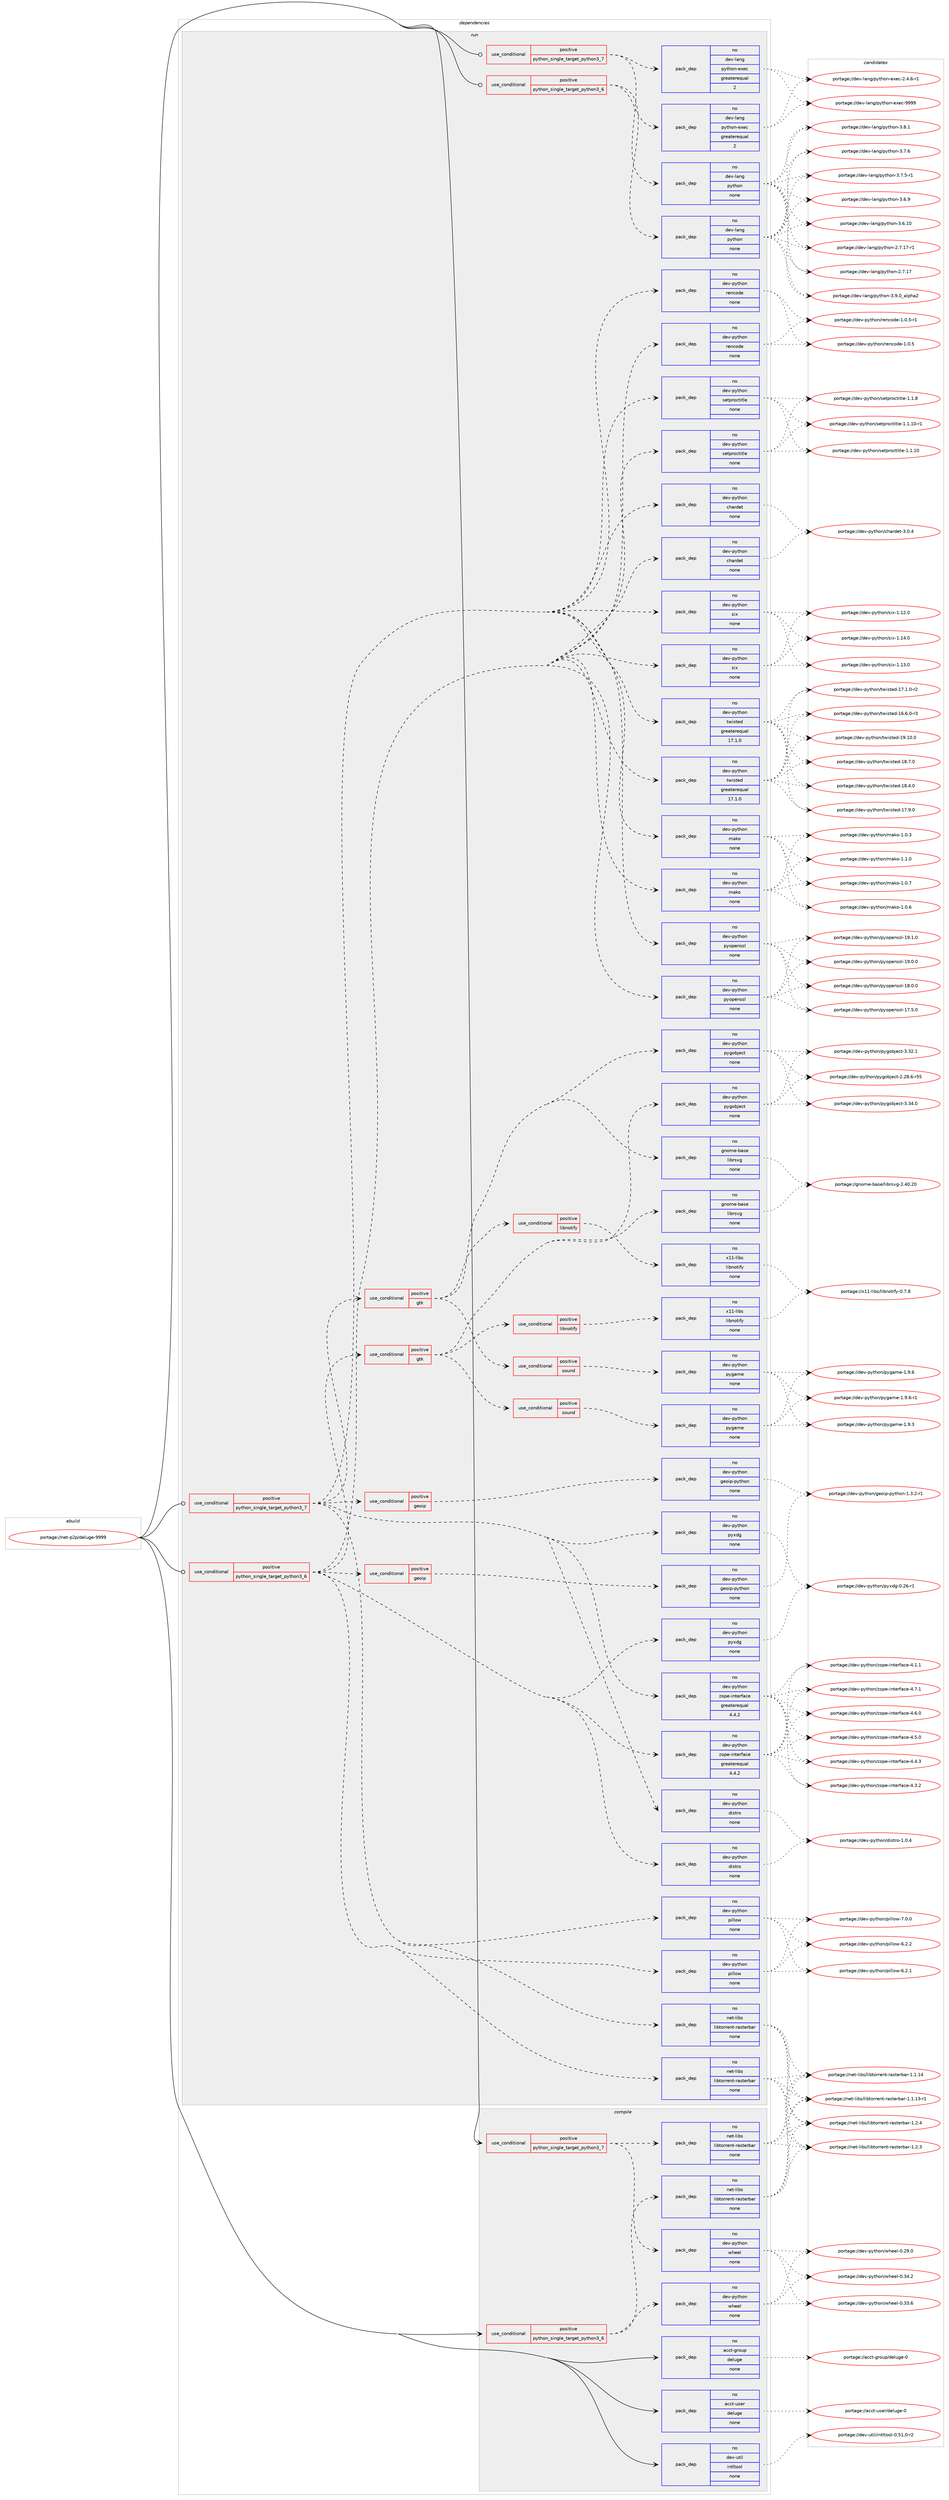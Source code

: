 digraph prolog {

# *************
# Graph options
# *************

newrank=true;
concentrate=true;
compound=true;
graph [rankdir=LR,fontname=Helvetica,fontsize=10,ranksep=1.5];#, ranksep=2.5, nodesep=0.2];
edge  [arrowhead=vee];
node  [fontname=Helvetica,fontsize=10];

# **********
# The ebuild
# **********

subgraph cluster_leftcol {
color=gray;
rank=same;
label=<<i>ebuild</i>>;
id [label="portage://net-p2p/deluge-9999", color=red, width=4, href="../net-p2p/deluge-9999.svg"];
}

# ****************
# The dependencies
# ****************

subgraph cluster_midcol {
color=gray;
label=<<i>dependencies</i>>;
subgraph cluster_compile {
fillcolor="#eeeeee";
style=filled;
label=<<i>compile</i>>;
subgraph cond23832 {
dependency116970 [label=<<TABLE BORDER="0" CELLBORDER="1" CELLSPACING="0" CELLPADDING="4"><TR><TD ROWSPAN="3" CELLPADDING="10">use_conditional</TD></TR><TR><TD>positive</TD></TR><TR><TD>python_single_target_python3_6</TD></TR></TABLE>>, shape=none, color=red];
subgraph pack91206 {
dependency116971 [label=<<TABLE BORDER="0" CELLBORDER="1" CELLSPACING="0" CELLPADDING="4" WIDTH="220"><TR><TD ROWSPAN="6" CELLPADDING="30">pack_dep</TD></TR><TR><TD WIDTH="110">no</TD></TR><TR><TD>net-libs</TD></TR><TR><TD>libtorrent-rasterbar</TD></TR><TR><TD>none</TD></TR><TR><TD></TD></TR></TABLE>>, shape=none, color=blue];
}
dependency116970:e -> dependency116971:w [weight=20,style="dashed",arrowhead="vee"];
subgraph pack91207 {
dependency116972 [label=<<TABLE BORDER="0" CELLBORDER="1" CELLSPACING="0" CELLPADDING="4" WIDTH="220"><TR><TD ROWSPAN="6" CELLPADDING="30">pack_dep</TD></TR><TR><TD WIDTH="110">no</TD></TR><TR><TD>dev-python</TD></TR><TR><TD>wheel</TD></TR><TR><TD>none</TD></TR><TR><TD></TD></TR></TABLE>>, shape=none, color=blue];
}
dependency116970:e -> dependency116972:w [weight=20,style="dashed",arrowhead="vee"];
}
id:e -> dependency116970:w [weight=20,style="solid",arrowhead="vee"];
subgraph cond23833 {
dependency116973 [label=<<TABLE BORDER="0" CELLBORDER="1" CELLSPACING="0" CELLPADDING="4"><TR><TD ROWSPAN="3" CELLPADDING="10">use_conditional</TD></TR><TR><TD>positive</TD></TR><TR><TD>python_single_target_python3_7</TD></TR></TABLE>>, shape=none, color=red];
subgraph pack91208 {
dependency116974 [label=<<TABLE BORDER="0" CELLBORDER="1" CELLSPACING="0" CELLPADDING="4" WIDTH="220"><TR><TD ROWSPAN="6" CELLPADDING="30">pack_dep</TD></TR><TR><TD WIDTH="110">no</TD></TR><TR><TD>net-libs</TD></TR><TR><TD>libtorrent-rasterbar</TD></TR><TR><TD>none</TD></TR><TR><TD></TD></TR></TABLE>>, shape=none, color=blue];
}
dependency116973:e -> dependency116974:w [weight=20,style="dashed",arrowhead="vee"];
subgraph pack91209 {
dependency116975 [label=<<TABLE BORDER="0" CELLBORDER="1" CELLSPACING="0" CELLPADDING="4" WIDTH="220"><TR><TD ROWSPAN="6" CELLPADDING="30">pack_dep</TD></TR><TR><TD WIDTH="110">no</TD></TR><TR><TD>dev-python</TD></TR><TR><TD>wheel</TD></TR><TR><TD>none</TD></TR><TR><TD></TD></TR></TABLE>>, shape=none, color=blue];
}
dependency116973:e -> dependency116975:w [weight=20,style="dashed",arrowhead="vee"];
}
id:e -> dependency116973:w [weight=20,style="solid",arrowhead="vee"];
subgraph pack91210 {
dependency116976 [label=<<TABLE BORDER="0" CELLBORDER="1" CELLSPACING="0" CELLPADDING="4" WIDTH="220"><TR><TD ROWSPAN="6" CELLPADDING="30">pack_dep</TD></TR><TR><TD WIDTH="110">no</TD></TR><TR><TD>acct-group</TD></TR><TR><TD>deluge</TD></TR><TR><TD>none</TD></TR><TR><TD></TD></TR></TABLE>>, shape=none, color=blue];
}
id:e -> dependency116976:w [weight=20,style="solid",arrowhead="vee"];
subgraph pack91211 {
dependency116977 [label=<<TABLE BORDER="0" CELLBORDER="1" CELLSPACING="0" CELLPADDING="4" WIDTH="220"><TR><TD ROWSPAN="6" CELLPADDING="30">pack_dep</TD></TR><TR><TD WIDTH="110">no</TD></TR><TR><TD>acct-user</TD></TR><TR><TD>deluge</TD></TR><TR><TD>none</TD></TR><TR><TD></TD></TR></TABLE>>, shape=none, color=blue];
}
id:e -> dependency116977:w [weight=20,style="solid",arrowhead="vee"];
subgraph pack91212 {
dependency116978 [label=<<TABLE BORDER="0" CELLBORDER="1" CELLSPACING="0" CELLPADDING="4" WIDTH="220"><TR><TD ROWSPAN="6" CELLPADDING="30">pack_dep</TD></TR><TR><TD WIDTH="110">no</TD></TR><TR><TD>dev-util</TD></TR><TR><TD>intltool</TD></TR><TR><TD>none</TD></TR><TR><TD></TD></TR></TABLE>>, shape=none, color=blue];
}
id:e -> dependency116978:w [weight=20,style="solid",arrowhead="vee"];
}
subgraph cluster_compileandrun {
fillcolor="#eeeeee";
style=filled;
label=<<i>compile and run</i>>;
}
subgraph cluster_run {
fillcolor="#eeeeee";
style=filled;
label=<<i>run</i>>;
subgraph cond23834 {
dependency116979 [label=<<TABLE BORDER="0" CELLBORDER="1" CELLSPACING="0" CELLPADDING="4"><TR><TD ROWSPAN="3" CELLPADDING="10">use_conditional</TD></TR><TR><TD>positive</TD></TR><TR><TD>python_single_target_python3_6</TD></TR></TABLE>>, shape=none, color=red];
subgraph pack91213 {
dependency116980 [label=<<TABLE BORDER="0" CELLBORDER="1" CELLSPACING="0" CELLPADDING="4" WIDTH="220"><TR><TD ROWSPAN="6" CELLPADDING="30">pack_dep</TD></TR><TR><TD WIDTH="110">no</TD></TR><TR><TD>dev-lang</TD></TR><TR><TD>python</TD></TR><TR><TD>none</TD></TR><TR><TD></TD></TR></TABLE>>, shape=none, color=blue];
}
dependency116979:e -> dependency116980:w [weight=20,style="dashed",arrowhead="vee"];
subgraph pack91214 {
dependency116981 [label=<<TABLE BORDER="0" CELLBORDER="1" CELLSPACING="0" CELLPADDING="4" WIDTH="220"><TR><TD ROWSPAN="6" CELLPADDING="30">pack_dep</TD></TR><TR><TD WIDTH="110">no</TD></TR><TR><TD>dev-lang</TD></TR><TR><TD>python-exec</TD></TR><TR><TD>greaterequal</TD></TR><TR><TD>2</TD></TR></TABLE>>, shape=none, color=blue];
}
dependency116979:e -> dependency116981:w [weight=20,style="dashed",arrowhead="vee"];
}
id:e -> dependency116979:w [weight=20,style="solid",arrowhead="odot"];
subgraph cond23835 {
dependency116982 [label=<<TABLE BORDER="0" CELLBORDER="1" CELLSPACING="0" CELLPADDING="4"><TR><TD ROWSPAN="3" CELLPADDING="10">use_conditional</TD></TR><TR><TD>positive</TD></TR><TR><TD>python_single_target_python3_6</TD></TR></TABLE>>, shape=none, color=red];
subgraph pack91215 {
dependency116983 [label=<<TABLE BORDER="0" CELLBORDER="1" CELLSPACING="0" CELLPADDING="4" WIDTH="220"><TR><TD ROWSPAN="6" CELLPADDING="30">pack_dep</TD></TR><TR><TD WIDTH="110">no</TD></TR><TR><TD>dev-python</TD></TR><TR><TD>chardet</TD></TR><TR><TD>none</TD></TR><TR><TD></TD></TR></TABLE>>, shape=none, color=blue];
}
dependency116982:e -> dependency116983:w [weight=20,style="dashed",arrowhead="vee"];
subgraph pack91216 {
dependency116984 [label=<<TABLE BORDER="0" CELLBORDER="1" CELLSPACING="0" CELLPADDING="4" WIDTH="220"><TR><TD ROWSPAN="6" CELLPADDING="30">pack_dep</TD></TR><TR><TD WIDTH="110">no</TD></TR><TR><TD>dev-python</TD></TR><TR><TD>distro</TD></TR><TR><TD>none</TD></TR><TR><TD></TD></TR></TABLE>>, shape=none, color=blue];
}
dependency116982:e -> dependency116984:w [weight=20,style="dashed",arrowhead="vee"];
subgraph pack91217 {
dependency116985 [label=<<TABLE BORDER="0" CELLBORDER="1" CELLSPACING="0" CELLPADDING="4" WIDTH="220"><TR><TD ROWSPAN="6" CELLPADDING="30">pack_dep</TD></TR><TR><TD WIDTH="110">no</TD></TR><TR><TD>dev-python</TD></TR><TR><TD>pillow</TD></TR><TR><TD>none</TD></TR><TR><TD></TD></TR></TABLE>>, shape=none, color=blue];
}
dependency116982:e -> dependency116985:w [weight=20,style="dashed",arrowhead="vee"];
subgraph pack91218 {
dependency116986 [label=<<TABLE BORDER="0" CELLBORDER="1" CELLSPACING="0" CELLPADDING="4" WIDTH="220"><TR><TD ROWSPAN="6" CELLPADDING="30">pack_dep</TD></TR><TR><TD WIDTH="110">no</TD></TR><TR><TD>dev-python</TD></TR><TR><TD>pyopenssl</TD></TR><TR><TD>none</TD></TR><TR><TD></TD></TR></TABLE>>, shape=none, color=blue];
}
dependency116982:e -> dependency116986:w [weight=20,style="dashed",arrowhead="vee"];
subgraph pack91219 {
dependency116987 [label=<<TABLE BORDER="0" CELLBORDER="1" CELLSPACING="0" CELLPADDING="4" WIDTH="220"><TR><TD ROWSPAN="6" CELLPADDING="30">pack_dep</TD></TR><TR><TD WIDTH="110">no</TD></TR><TR><TD>dev-python</TD></TR><TR><TD>pyxdg</TD></TR><TR><TD>none</TD></TR><TR><TD></TD></TR></TABLE>>, shape=none, color=blue];
}
dependency116982:e -> dependency116987:w [weight=20,style="dashed",arrowhead="vee"];
subgraph pack91220 {
dependency116988 [label=<<TABLE BORDER="0" CELLBORDER="1" CELLSPACING="0" CELLPADDING="4" WIDTH="220"><TR><TD ROWSPAN="6" CELLPADDING="30">pack_dep</TD></TR><TR><TD WIDTH="110">no</TD></TR><TR><TD>dev-python</TD></TR><TR><TD>rencode</TD></TR><TR><TD>none</TD></TR><TR><TD></TD></TR></TABLE>>, shape=none, color=blue];
}
dependency116982:e -> dependency116988:w [weight=20,style="dashed",arrowhead="vee"];
subgraph pack91221 {
dependency116989 [label=<<TABLE BORDER="0" CELLBORDER="1" CELLSPACING="0" CELLPADDING="4" WIDTH="220"><TR><TD ROWSPAN="6" CELLPADDING="30">pack_dep</TD></TR><TR><TD WIDTH="110">no</TD></TR><TR><TD>dev-python</TD></TR><TR><TD>setproctitle</TD></TR><TR><TD>none</TD></TR><TR><TD></TD></TR></TABLE>>, shape=none, color=blue];
}
dependency116982:e -> dependency116989:w [weight=20,style="dashed",arrowhead="vee"];
subgraph pack91222 {
dependency116990 [label=<<TABLE BORDER="0" CELLBORDER="1" CELLSPACING="0" CELLPADDING="4" WIDTH="220"><TR><TD ROWSPAN="6" CELLPADDING="30">pack_dep</TD></TR><TR><TD WIDTH="110">no</TD></TR><TR><TD>dev-python</TD></TR><TR><TD>six</TD></TR><TR><TD>none</TD></TR><TR><TD></TD></TR></TABLE>>, shape=none, color=blue];
}
dependency116982:e -> dependency116990:w [weight=20,style="dashed",arrowhead="vee"];
subgraph pack91223 {
dependency116991 [label=<<TABLE BORDER="0" CELLBORDER="1" CELLSPACING="0" CELLPADDING="4" WIDTH="220"><TR><TD ROWSPAN="6" CELLPADDING="30">pack_dep</TD></TR><TR><TD WIDTH="110">no</TD></TR><TR><TD>dev-python</TD></TR><TR><TD>twisted</TD></TR><TR><TD>greaterequal</TD></TR><TR><TD>17.1.0</TD></TR></TABLE>>, shape=none, color=blue];
}
dependency116982:e -> dependency116991:w [weight=20,style="dashed",arrowhead="vee"];
subgraph pack91224 {
dependency116992 [label=<<TABLE BORDER="0" CELLBORDER="1" CELLSPACING="0" CELLPADDING="4" WIDTH="220"><TR><TD ROWSPAN="6" CELLPADDING="30">pack_dep</TD></TR><TR><TD WIDTH="110">no</TD></TR><TR><TD>dev-python</TD></TR><TR><TD>zope-interface</TD></TR><TR><TD>greaterequal</TD></TR><TR><TD>4.4.2</TD></TR></TABLE>>, shape=none, color=blue];
}
dependency116982:e -> dependency116992:w [weight=20,style="dashed",arrowhead="vee"];
subgraph cond23836 {
dependency116993 [label=<<TABLE BORDER="0" CELLBORDER="1" CELLSPACING="0" CELLPADDING="4"><TR><TD ROWSPAN="3" CELLPADDING="10">use_conditional</TD></TR><TR><TD>positive</TD></TR><TR><TD>geoip</TD></TR></TABLE>>, shape=none, color=red];
subgraph pack91225 {
dependency116994 [label=<<TABLE BORDER="0" CELLBORDER="1" CELLSPACING="0" CELLPADDING="4" WIDTH="220"><TR><TD ROWSPAN="6" CELLPADDING="30">pack_dep</TD></TR><TR><TD WIDTH="110">no</TD></TR><TR><TD>dev-python</TD></TR><TR><TD>geoip-python</TD></TR><TR><TD>none</TD></TR><TR><TD></TD></TR></TABLE>>, shape=none, color=blue];
}
dependency116993:e -> dependency116994:w [weight=20,style="dashed",arrowhead="vee"];
}
dependency116982:e -> dependency116993:w [weight=20,style="dashed",arrowhead="vee"];
subgraph cond23837 {
dependency116995 [label=<<TABLE BORDER="0" CELLBORDER="1" CELLSPACING="0" CELLPADDING="4"><TR><TD ROWSPAN="3" CELLPADDING="10">use_conditional</TD></TR><TR><TD>positive</TD></TR><TR><TD>gtk</TD></TR></TABLE>>, shape=none, color=red];
subgraph cond23838 {
dependency116996 [label=<<TABLE BORDER="0" CELLBORDER="1" CELLSPACING="0" CELLPADDING="4"><TR><TD ROWSPAN="3" CELLPADDING="10">use_conditional</TD></TR><TR><TD>positive</TD></TR><TR><TD>sound</TD></TR></TABLE>>, shape=none, color=red];
subgraph pack91226 {
dependency116997 [label=<<TABLE BORDER="0" CELLBORDER="1" CELLSPACING="0" CELLPADDING="4" WIDTH="220"><TR><TD ROWSPAN="6" CELLPADDING="30">pack_dep</TD></TR><TR><TD WIDTH="110">no</TD></TR><TR><TD>dev-python</TD></TR><TR><TD>pygame</TD></TR><TR><TD>none</TD></TR><TR><TD></TD></TR></TABLE>>, shape=none, color=blue];
}
dependency116996:e -> dependency116997:w [weight=20,style="dashed",arrowhead="vee"];
}
dependency116995:e -> dependency116996:w [weight=20,style="dashed",arrowhead="vee"];
subgraph pack91227 {
dependency116998 [label=<<TABLE BORDER="0" CELLBORDER="1" CELLSPACING="0" CELLPADDING="4" WIDTH="220"><TR><TD ROWSPAN="6" CELLPADDING="30">pack_dep</TD></TR><TR><TD WIDTH="110">no</TD></TR><TR><TD>dev-python</TD></TR><TR><TD>pygobject</TD></TR><TR><TD>none</TD></TR><TR><TD></TD></TR></TABLE>>, shape=none, color=blue];
}
dependency116995:e -> dependency116998:w [weight=20,style="dashed",arrowhead="vee"];
subgraph pack91228 {
dependency116999 [label=<<TABLE BORDER="0" CELLBORDER="1" CELLSPACING="0" CELLPADDING="4" WIDTH="220"><TR><TD ROWSPAN="6" CELLPADDING="30">pack_dep</TD></TR><TR><TD WIDTH="110">no</TD></TR><TR><TD>gnome-base</TD></TR><TR><TD>librsvg</TD></TR><TR><TD>none</TD></TR><TR><TD></TD></TR></TABLE>>, shape=none, color=blue];
}
dependency116995:e -> dependency116999:w [weight=20,style="dashed",arrowhead="vee"];
subgraph cond23839 {
dependency117000 [label=<<TABLE BORDER="0" CELLBORDER="1" CELLSPACING="0" CELLPADDING="4"><TR><TD ROWSPAN="3" CELLPADDING="10">use_conditional</TD></TR><TR><TD>positive</TD></TR><TR><TD>libnotify</TD></TR></TABLE>>, shape=none, color=red];
subgraph pack91229 {
dependency117001 [label=<<TABLE BORDER="0" CELLBORDER="1" CELLSPACING="0" CELLPADDING="4" WIDTH="220"><TR><TD ROWSPAN="6" CELLPADDING="30">pack_dep</TD></TR><TR><TD WIDTH="110">no</TD></TR><TR><TD>x11-libs</TD></TR><TR><TD>libnotify</TD></TR><TR><TD>none</TD></TR><TR><TD></TD></TR></TABLE>>, shape=none, color=blue];
}
dependency117000:e -> dependency117001:w [weight=20,style="dashed",arrowhead="vee"];
}
dependency116995:e -> dependency117000:w [weight=20,style="dashed",arrowhead="vee"];
}
dependency116982:e -> dependency116995:w [weight=20,style="dashed",arrowhead="vee"];
subgraph pack91230 {
dependency117002 [label=<<TABLE BORDER="0" CELLBORDER="1" CELLSPACING="0" CELLPADDING="4" WIDTH="220"><TR><TD ROWSPAN="6" CELLPADDING="30">pack_dep</TD></TR><TR><TD WIDTH="110">no</TD></TR><TR><TD>net-libs</TD></TR><TR><TD>libtorrent-rasterbar</TD></TR><TR><TD>none</TD></TR><TR><TD></TD></TR></TABLE>>, shape=none, color=blue];
}
dependency116982:e -> dependency117002:w [weight=20,style="dashed",arrowhead="vee"];
subgraph pack91231 {
dependency117003 [label=<<TABLE BORDER="0" CELLBORDER="1" CELLSPACING="0" CELLPADDING="4" WIDTH="220"><TR><TD ROWSPAN="6" CELLPADDING="30">pack_dep</TD></TR><TR><TD WIDTH="110">no</TD></TR><TR><TD>dev-python</TD></TR><TR><TD>mako</TD></TR><TR><TD>none</TD></TR><TR><TD></TD></TR></TABLE>>, shape=none, color=blue];
}
dependency116982:e -> dependency117003:w [weight=20,style="dashed",arrowhead="vee"];
}
id:e -> dependency116982:w [weight=20,style="solid",arrowhead="odot"];
subgraph cond23840 {
dependency117004 [label=<<TABLE BORDER="0" CELLBORDER="1" CELLSPACING="0" CELLPADDING="4"><TR><TD ROWSPAN="3" CELLPADDING="10">use_conditional</TD></TR><TR><TD>positive</TD></TR><TR><TD>python_single_target_python3_7</TD></TR></TABLE>>, shape=none, color=red];
subgraph pack91232 {
dependency117005 [label=<<TABLE BORDER="0" CELLBORDER="1" CELLSPACING="0" CELLPADDING="4" WIDTH="220"><TR><TD ROWSPAN="6" CELLPADDING="30">pack_dep</TD></TR><TR><TD WIDTH="110">no</TD></TR><TR><TD>dev-lang</TD></TR><TR><TD>python</TD></TR><TR><TD>none</TD></TR><TR><TD></TD></TR></TABLE>>, shape=none, color=blue];
}
dependency117004:e -> dependency117005:w [weight=20,style="dashed",arrowhead="vee"];
subgraph pack91233 {
dependency117006 [label=<<TABLE BORDER="0" CELLBORDER="1" CELLSPACING="0" CELLPADDING="4" WIDTH="220"><TR><TD ROWSPAN="6" CELLPADDING="30">pack_dep</TD></TR><TR><TD WIDTH="110">no</TD></TR><TR><TD>dev-lang</TD></TR><TR><TD>python-exec</TD></TR><TR><TD>greaterequal</TD></TR><TR><TD>2</TD></TR></TABLE>>, shape=none, color=blue];
}
dependency117004:e -> dependency117006:w [weight=20,style="dashed",arrowhead="vee"];
}
id:e -> dependency117004:w [weight=20,style="solid",arrowhead="odot"];
subgraph cond23841 {
dependency117007 [label=<<TABLE BORDER="0" CELLBORDER="1" CELLSPACING="0" CELLPADDING="4"><TR><TD ROWSPAN="3" CELLPADDING="10">use_conditional</TD></TR><TR><TD>positive</TD></TR><TR><TD>python_single_target_python3_7</TD></TR></TABLE>>, shape=none, color=red];
subgraph pack91234 {
dependency117008 [label=<<TABLE BORDER="0" CELLBORDER="1" CELLSPACING="0" CELLPADDING="4" WIDTH="220"><TR><TD ROWSPAN="6" CELLPADDING="30">pack_dep</TD></TR><TR><TD WIDTH="110">no</TD></TR><TR><TD>dev-python</TD></TR><TR><TD>chardet</TD></TR><TR><TD>none</TD></TR><TR><TD></TD></TR></TABLE>>, shape=none, color=blue];
}
dependency117007:e -> dependency117008:w [weight=20,style="dashed",arrowhead="vee"];
subgraph pack91235 {
dependency117009 [label=<<TABLE BORDER="0" CELLBORDER="1" CELLSPACING="0" CELLPADDING="4" WIDTH="220"><TR><TD ROWSPAN="6" CELLPADDING="30">pack_dep</TD></TR><TR><TD WIDTH="110">no</TD></TR><TR><TD>dev-python</TD></TR><TR><TD>distro</TD></TR><TR><TD>none</TD></TR><TR><TD></TD></TR></TABLE>>, shape=none, color=blue];
}
dependency117007:e -> dependency117009:w [weight=20,style="dashed",arrowhead="vee"];
subgraph pack91236 {
dependency117010 [label=<<TABLE BORDER="0" CELLBORDER="1" CELLSPACING="0" CELLPADDING="4" WIDTH="220"><TR><TD ROWSPAN="6" CELLPADDING="30">pack_dep</TD></TR><TR><TD WIDTH="110">no</TD></TR><TR><TD>dev-python</TD></TR><TR><TD>pillow</TD></TR><TR><TD>none</TD></TR><TR><TD></TD></TR></TABLE>>, shape=none, color=blue];
}
dependency117007:e -> dependency117010:w [weight=20,style="dashed",arrowhead="vee"];
subgraph pack91237 {
dependency117011 [label=<<TABLE BORDER="0" CELLBORDER="1" CELLSPACING="0" CELLPADDING="4" WIDTH="220"><TR><TD ROWSPAN="6" CELLPADDING="30">pack_dep</TD></TR><TR><TD WIDTH="110">no</TD></TR><TR><TD>dev-python</TD></TR><TR><TD>pyopenssl</TD></TR><TR><TD>none</TD></TR><TR><TD></TD></TR></TABLE>>, shape=none, color=blue];
}
dependency117007:e -> dependency117011:w [weight=20,style="dashed",arrowhead="vee"];
subgraph pack91238 {
dependency117012 [label=<<TABLE BORDER="0" CELLBORDER="1" CELLSPACING="0" CELLPADDING="4" WIDTH="220"><TR><TD ROWSPAN="6" CELLPADDING="30">pack_dep</TD></TR><TR><TD WIDTH="110">no</TD></TR><TR><TD>dev-python</TD></TR><TR><TD>pyxdg</TD></TR><TR><TD>none</TD></TR><TR><TD></TD></TR></TABLE>>, shape=none, color=blue];
}
dependency117007:e -> dependency117012:w [weight=20,style="dashed",arrowhead="vee"];
subgraph pack91239 {
dependency117013 [label=<<TABLE BORDER="0" CELLBORDER="1" CELLSPACING="0" CELLPADDING="4" WIDTH="220"><TR><TD ROWSPAN="6" CELLPADDING="30">pack_dep</TD></TR><TR><TD WIDTH="110">no</TD></TR><TR><TD>dev-python</TD></TR><TR><TD>rencode</TD></TR><TR><TD>none</TD></TR><TR><TD></TD></TR></TABLE>>, shape=none, color=blue];
}
dependency117007:e -> dependency117013:w [weight=20,style="dashed",arrowhead="vee"];
subgraph pack91240 {
dependency117014 [label=<<TABLE BORDER="0" CELLBORDER="1" CELLSPACING="0" CELLPADDING="4" WIDTH="220"><TR><TD ROWSPAN="6" CELLPADDING="30">pack_dep</TD></TR><TR><TD WIDTH="110">no</TD></TR><TR><TD>dev-python</TD></TR><TR><TD>setproctitle</TD></TR><TR><TD>none</TD></TR><TR><TD></TD></TR></TABLE>>, shape=none, color=blue];
}
dependency117007:e -> dependency117014:w [weight=20,style="dashed",arrowhead="vee"];
subgraph pack91241 {
dependency117015 [label=<<TABLE BORDER="0" CELLBORDER="1" CELLSPACING="0" CELLPADDING="4" WIDTH="220"><TR><TD ROWSPAN="6" CELLPADDING="30">pack_dep</TD></TR><TR><TD WIDTH="110">no</TD></TR><TR><TD>dev-python</TD></TR><TR><TD>six</TD></TR><TR><TD>none</TD></TR><TR><TD></TD></TR></TABLE>>, shape=none, color=blue];
}
dependency117007:e -> dependency117015:w [weight=20,style="dashed",arrowhead="vee"];
subgraph pack91242 {
dependency117016 [label=<<TABLE BORDER="0" CELLBORDER="1" CELLSPACING="0" CELLPADDING="4" WIDTH="220"><TR><TD ROWSPAN="6" CELLPADDING="30">pack_dep</TD></TR><TR><TD WIDTH="110">no</TD></TR><TR><TD>dev-python</TD></TR><TR><TD>twisted</TD></TR><TR><TD>greaterequal</TD></TR><TR><TD>17.1.0</TD></TR></TABLE>>, shape=none, color=blue];
}
dependency117007:e -> dependency117016:w [weight=20,style="dashed",arrowhead="vee"];
subgraph pack91243 {
dependency117017 [label=<<TABLE BORDER="0" CELLBORDER="1" CELLSPACING="0" CELLPADDING="4" WIDTH="220"><TR><TD ROWSPAN="6" CELLPADDING="30">pack_dep</TD></TR><TR><TD WIDTH="110">no</TD></TR><TR><TD>dev-python</TD></TR><TR><TD>zope-interface</TD></TR><TR><TD>greaterequal</TD></TR><TR><TD>4.4.2</TD></TR></TABLE>>, shape=none, color=blue];
}
dependency117007:e -> dependency117017:w [weight=20,style="dashed",arrowhead="vee"];
subgraph cond23842 {
dependency117018 [label=<<TABLE BORDER="0" CELLBORDER="1" CELLSPACING="0" CELLPADDING="4"><TR><TD ROWSPAN="3" CELLPADDING="10">use_conditional</TD></TR><TR><TD>positive</TD></TR><TR><TD>geoip</TD></TR></TABLE>>, shape=none, color=red];
subgraph pack91244 {
dependency117019 [label=<<TABLE BORDER="0" CELLBORDER="1" CELLSPACING="0" CELLPADDING="4" WIDTH="220"><TR><TD ROWSPAN="6" CELLPADDING="30">pack_dep</TD></TR><TR><TD WIDTH="110">no</TD></TR><TR><TD>dev-python</TD></TR><TR><TD>geoip-python</TD></TR><TR><TD>none</TD></TR><TR><TD></TD></TR></TABLE>>, shape=none, color=blue];
}
dependency117018:e -> dependency117019:w [weight=20,style="dashed",arrowhead="vee"];
}
dependency117007:e -> dependency117018:w [weight=20,style="dashed",arrowhead="vee"];
subgraph cond23843 {
dependency117020 [label=<<TABLE BORDER="0" CELLBORDER="1" CELLSPACING="0" CELLPADDING="4"><TR><TD ROWSPAN="3" CELLPADDING="10">use_conditional</TD></TR><TR><TD>positive</TD></TR><TR><TD>gtk</TD></TR></TABLE>>, shape=none, color=red];
subgraph cond23844 {
dependency117021 [label=<<TABLE BORDER="0" CELLBORDER="1" CELLSPACING="0" CELLPADDING="4"><TR><TD ROWSPAN="3" CELLPADDING="10">use_conditional</TD></TR><TR><TD>positive</TD></TR><TR><TD>sound</TD></TR></TABLE>>, shape=none, color=red];
subgraph pack91245 {
dependency117022 [label=<<TABLE BORDER="0" CELLBORDER="1" CELLSPACING="0" CELLPADDING="4" WIDTH="220"><TR><TD ROWSPAN="6" CELLPADDING="30">pack_dep</TD></TR><TR><TD WIDTH="110">no</TD></TR><TR><TD>dev-python</TD></TR><TR><TD>pygame</TD></TR><TR><TD>none</TD></TR><TR><TD></TD></TR></TABLE>>, shape=none, color=blue];
}
dependency117021:e -> dependency117022:w [weight=20,style="dashed",arrowhead="vee"];
}
dependency117020:e -> dependency117021:w [weight=20,style="dashed",arrowhead="vee"];
subgraph pack91246 {
dependency117023 [label=<<TABLE BORDER="0" CELLBORDER="1" CELLSPACING="0" CELLPADDING="4" WIDTH="220"><TR><TD ROWSPAN="6" CELLPADDING="30">pack_dep</TD></TR><TR><TD WIDTH="110">no</TD></TR><TR><TD>dev-python</TD></TR><TR><TD>pygobject</TD></TR><TR><TD>none</TD></TR><TR><TD></TD></TR></TABLE>>, shape=none, color=blue];
}
dependency117020:e -> dependency117023:w [weight=20,style="dashed",arrowhead="vee"];
subgraph pack91247 {
dependency117024 [label=<<TABLE BORDER="0" CELLBORDER="1" CELLSPACING="0" CELLPADDING="4" WIDTH="220"><TR><TD ROWSPAN="6" CELLPADDING="30">pack_dep</TD></TR><TR><TD WIDTH="110">no</TD></TR><TR><TD>gnome-base</TD></TR><TR><TD>librsvg</TD></TR><TR><TD>none</TD></TR><TR><TD></TD></TR></TABLE>>, shape=none, color=blue];
}
dependency117020:e -> dependency117024:w [weight=20,style="dashed",arrowhead="vee"];
subgraph cond23845 {
dependency117025 [label=<<TABLE BORDER="0" CELLBORDER="1" CELLSPACING="0" CELLPADDING="4"><TR><TD ROWSPAN="3" CELLPADDING="10">use_conditional</TD></TR><TR><TD>positive</TD></TR><TR><TD>libnotify</TD></TR></TABLE>>, shape=none, color=red];
subgraph pack91248 {
dependency117026 [label=<<TABLE BORDER="0" CELLBORDER="1" CELLSPACING="0" CELLPADDING="4" WIDTH="220"><TR><TD ROWSPAN="6" CELLPADDING="30">pack_dep</TD></TR><TR><TD WIDTH="110">no</TD></TR><TR><TD>x11-libs</TD></TR><TR><TD>libnotify</TD></TR><TR><TD>none</TD></TR><TR><TD></TD></TR></TABLE>>, shape=none, color=blue];
}
dependency117025:e -> dependency117026:w [weight=20,style="dashed",arrowhead="vee"];
}
dependency117020:e -> dependency117025:w [weight=20,style="dashed",arrowhead="vee"];
}
dependency117007:e -> dependency117020:w [weight=20,style="dashed",arrowhead="vee"];
subgraph pack91249 {
dependency117027 [label=<<TABLE BORDER="0" CELLBORDER="1" CELLSPACING="0" CELLPADDING="4" WIDTH="220"><TR><TD ROWSPAN="6" CELLPADDING="30">pack_dep</TD></TR><TR><TD WIDTH="110">no</TD></TR><TR><TD>net-libs</TD></TR><TR><TD>libtorrent-rasterbar</TD></TR><TR><TD>none</TD></TR><TR><TD></TD></TR></TABLE>>, shape=none, color=blue];
}
dependency117007:e -> dependency117027:w [weight=20,style="dashed",arrowhead="vee"];
subgraph pack91250 {
dependency117028 [label=<<TABLE BORDER="0" CELLBORDER="1" CELLSPACING="0" CELLPADDING="4" WIDTH="220"><TR><TD ROWSPAN="6" CELLPADDING="30">pack_dep</TD></TR><TR><TD WIDTH="110">no</TD></TR><TR><TD>dev-python</TD></TR><TR><TD>mako</TD></TR><TR><TD>none</TD></TR><TR><TD></TD></TR></TABLE>>, shape=none, color=blue];
}
dependency117007:e -> dependency117028:w [weight=20,style="dashed",arrowhead="vee"];
}
id:e -> dependency117007:w [weight=20,style="solid",arrowhead="odot"];
}
}

# **************
# The candidates
# **************

subgraph cluster_choices {
rank=same;
color=gray;
label=<<i>candidates</i>>;

subgraph choice91206 {
color=black;
nodesep=1;
choice1101011164510810598115471081059811611111411410111011645114971151161011149897114454946504652 [label="portage://net-libs/libtorrent-rasterbar-1.2.4", color=red, width=4,href="../net-libs/libtorrent-rasterbar-1.2.4.svg"];
choice1101011164510810598115471081059811611111411410111011645114971151161011149897114454946504651 [label="portage://net-libs/libtorrent-rasterbar-1.2.3", color=red, width=4,href="../net-libs/libtorrent-rasterbar-1.2.3.svg"];
choice110101116451081059811547108105981161111141141011101164511497115116101114989711445494649464952 [label="portage://net-libs/libtorrent-rasterbar-1.1.14", color=red, width=4,href="../net-libs/libtorrent-rasterbar-1.1.14.svg"];
choice1101011164510810598115471081059811611111411410111011645114971151161011149897114454946494649514511449 [label="portage://net-libs/libtorrent-rasterbar-1.1.13-r1", color=red, width=4,href="../net-libs/libtorrent-rasterbar-1.1.13-r1.svg"];
dependency116971:e -> choice1101011164510810598115471081059811611111411410111011645114971151161011149897114454946504652:w [style=dotted,weight="100"];
dependency116971:e -> choice1101011164510810598115471081059811611111411410111011645114971151161011149897114454946504651:w [style=dotted,weight="100"];
dependency116971:e -> choice110101116451081059811547108105981161111141141011101164511497115116101114989711445494649464952:w [style=dotted,weight="100"];
dependency116971:e -> choice1101011164510810598115471081059811611111411410111011645114971151161011149897114454946494649514511449:w [style=dotted,weight="100"];
}
subgraph choice91207 {
color=black;
nodesep=1;
choice100101118451121211161041111104711910410110110845484651524650 [label="portage://dev-python/wheel-0.34.2", color=red, width=4,href="../dev-python/wheel-0.34.2.svg"];
choice100101118451121211161041111104711910410110110845484651514654 [label="portage://dev-python/wheel-0.33.6", color=red, width=4,href="../dev-python/wheel-0.33.6.svg"];
choice100101118451121211161041111104711910410110110845484650574648 [label="portage://dev-python/wheel-0.29.0", color=red, width=4,href="../dev-python/wheel-0.29.0.svg"];
dependency116972:e -> choice100101118451121211161041111104711910410110110845484651524650:w [style=dotted,weight="100"];
dependency116972:e -> choice100101118451121211161041111104711910410110110845484651514654:w [style=dotted,weight="100"];
dependency116972:e -> choice100101118451121211161041111104711910410110110845484650574648:w [style=dotted,weight="100"];
}
subgraph choice91208 {
color=black;
nodesep=1;
choice1101011164510810598115471081059811611111411410111011645114971151161011149897114454946504652 [label="portage://net-libs/libtorrent-rasterbar-1.2.4", color=red, width=4,href="../net-libs/libtorrent-rasterbar-1.2.4.svg"];
choice1101011164510810598115471081059811611111411410111011645114971151161011149897114454946504651 [label="portage://net-libs/libtorrent-rasterbar-1.2.3", color=red, width=4,href="../net-libs/libtorrent-rasterbar-1.2.3.svg"];
choice110101116451081059811547108105981161111141141011101164511497115116101114989711445494649464952 [label="portage://net-libs/libtorrent-rasterbar-1.1.14", color=red, width=4,href="../net-libs/libtorrent-rasterbar-1.1.14.svg"];
choice1101011164510810598115471081059811611111411410111011645114971151161011149897114454946494649514511449 [label="portage://net-libs/libtorrent-rasterbar-1.1.13-r1", color=red, width=4,href="../net-libs/libtorrent-rasterbar-1.1.13-r1.svg"];
dependency116974:e -> choice1101011164510810598115471081059811611111411410111011645114971151161011149897114454946504652:w [style=dotted,weight="100"];
dependency116974:e -> choice1101011164510810598115471081059811611111411410111011645114971151161011149897114454946504651:w [style=dotted,weight="100"];
dependency116974:e -> choice110101116451081059811547108105981161111141141011101164511497115116101114989711445494649464952:w [style=dotted,weight="100"];
dependency116974:e -> choice1101011164510810598115471081059811611111411410111011645114971151161011149897114454946494649514511449:w [style=dotted,weight="100"];
}
subgraph choice91209 {
color=black;
nodesep=1;
choice100101118451121211161041111104711910410110110845484651524650 [label="portage://dev-python/wheel-0.34.2", color=red, width=4,href="../dev-python/wheel-0.34.2.svg"];
choice100101118451121211161041111104711910410110110845484651514654 [label="portage://dev-python/wheel-0.33.6", color=red, width=4,href="../dev-python/wheel-0.33.6.svg"];
choice100101118451121211161041111104711910410110110845484650574648 [label="portage://dev-python/wheel-0.29.0", color=red, width=4,href="../dev-python/wheel-0.29.0.svg"];
dependency116975:e -> choice100101118451121211161041111104711910410110110845484651524650:w [style=dotted,weight="100"];
dependency116975:e -> choice100101118451121211161041111104711910410110110845484651514654:w [style=dotted,weight="100"];
dependency116975:e -> choice100101118451121211161041111104711910410110110845484650574648:w [style=dotted,weight="100"];
}
subgraph choice91210 {
color=black;
nodesep=1;
choice97999911645103114111117112471001011081171031014548 [label="portage://acct-group/deluge-0", color=red, width=4,href="../acct-group/deluge-0.svg"];
dependency116976:e -> choice97999911645103114111117112471001011081171031014548:w [style=dotted,weight="100"];
}
subgraph choice91211 {
color=black;
nodesep=1;
choice97999911645117115101114471001011081171031014548 [label="portage://acct-user/deluge-0", color=red, width=4,href="../acct-user/deluge-0.svg"];
dependency116977:e -> choice97999911645117115101114471001011081171031014548:w [style=dotted,weight="100"];
}
subgraph choice91212 {
color=black;
nodesep=1;
choice1001011184511711610510847105110116108116111111108454846534946484511450 [label="portage://dev-util/intltool-0.51.0-r2", color=red, width=4,href="../dev-util/intltool-0.51.0-r2.svg"];
dependency116978:e -> choice1001011184511711610510847105110116108116111111108454846534946484511450:w [style=dotted,weight="100"];
}
subgraph choice91213 {
color=black;
nodesep=1;
choice10010111845108971101034711212111610411111045514657464895971081121049750 [label="portage://dev-lang/python-3.9.0_alpha2", color=red, width=4,href="../dev-lang/python-3.9.0_alpha2.svg"];
choice100101118451089711010347112121116104111110455146564649 [label="portage://dev-lang/python-3.8.1", color=red, width=4,href="../dev-lang/python-3.8.1.svg"];
choice100101118451089711010347112121116104111110455146554654 [label="portage://dev-lang/python-3.7.6", color=red, width=4,href="../dev-lang/python-3.7.6.svg"];
choice1001011184510897110103471121211161041111104551465546534511449 [label="portage://dev-lang/python-3.7.5-r1", color=red, width=4,href="../dev-lang/python-3.7.5-r1.svg"];
choice100101118451089711010347112121116104111110455146544657 [label="portage://dev-lang/python-3.6.9", color=red, width=4,href="../dev-lang/python-3.6.9.svg"];
choice10010111845108971101034711212111610411111045514654464948 [label="portage://dev-lang/python-3.6.10", color=red, width=4,href="../dev-lang/python-3.6.10.svg"];
choice100101118451089711010347112121116104111110455046554649554511449 [label="portage://dev-lang/python-2.7.17-r1", color=red, width=4,href="../dev-lang/python-2.7.17-r1.svg"];
choice10010111845108971101034711212111610411111045504655464955 [label="portage://dev-lang/python-2.7.17", color=red, width=4,href="../dev-lang/python-2.7.17.svg"];
dependency116980:e -> choice10010111845108971101034711212111610411111045514657464895971081121049750:w [style=dotted,weight="100"];
dependency116980:e -> choice100101118451089711010347112121116104111110455146564649:w [style=dotted,weight="100"];
dependency116980:e -> choice100101118451089711010347112121116104111110455146554654:w [style=dotted,weight="100"];
dependency116980:e -> choice1001011184510897110103471121211161041111104551465546534511449:w [style=dotted,weight="100"];
dependency116980:e -> choice100101118451089711010347112121116104111110455146544657:w [style=dotted,weight="100"];
dependency116980:e -> choice10010111845108971101034711212111610411111045514654464948:w [style=dotted,weight="100"];
dependency116980:e -> choice100101118451089711010347112121116104111110455046554649554511449:w [style=dotted,weight="100"];
dependency116980:e -> choice10010111845108971101034711212111610411111045504655464955:w [style=dotted,weight="100"];
}
subgraph choice91214 {
color=black;
nodesep=1;
choice10010111845108971101034711212111610411111045101120101994557575757 [label="portage://dev-lang/python-exec-9999", color=red, width=4,href="../dev-lang/python-exec-9999.svg"];
choice10010111845108971101034711212111610411111045101120101994550465246544511449 [label="portage://dev-lang/python-exec-2.4.6-r1", color=red, width=4,href="../dev-lang/python-exec-2.4.6-r1.svg"];
dependency116981:e -> choice10010111845108971101034711212111610411111045101120101994557575757:w [style=dotted,weight="100"];
dependency116981:e -> choice10010111845108971101034711212111610411111045101120101994550465246544511449:w [style=dotted,weight="100"];
}
subgraph choice91215 {
color=black;
nodesep=1;
choice10010111845112121116104111110479910497114100101116455146484652 [label="portage://dev-python/chardet-3.0.4", color=red, width=4,href="../dev-python/chardet-3.0.4.svg"];
dependency116983:e -> choice10010111845112121116104111110479910497114100101116455146484652:w [style=dotted,weight="100"];
}
subgraph choice91216 {
color=black;
nodesep=1;
choice1001011184511212111610411111047100105115116114111454946484652 [label="portage://dev-python/distro-1.0.4", color=red, width=4,href="../dev-python/distro-1.0.4.svg"];
dependency116984:e -> choice1001011184511212111610411111047100105115116114111454946484652:w [style=dotted,weight="100"];
}
subgraph choice91217 {
color=black;
nodesep=1;
choice1001011184511212111610411111047112105108108111119455546484648 [label="portage://dev-python/pillow-7.0.0", color=red, width=4,href="../dev-python/pillow-7.0.0.svg"];
choice1001011184511212111610411111047112105108108111119455446504650 [label="portage://dev-python/pillow-6.2.2", color=red, width=4,href="../dev-python/pillow-6.2.2.svg"];
choice1001011184511212111610411111047112105108108111119455446504649 [label="portage://dev-python/pillow-6.2.1", color=red, width=4,href="../dev-python/pillow-6.2.1.svg"];
dependency116985:e -> choice1001011184511212111610411111047112105108108111119455546484648:w [style=dotted,weight="100"];
dependency116985:e -> choice1001011184511212111610411111047112105108108111119455446504650:w [style=dotted,weight="100"];
dependency116985:e -> choice1001011184511212111610411111047112105108108111119455446504649:w [style=dotted,weight="100"];
}
subgraph choice91218 {
color=black;
nodesep=1;
choice100101118451121211161041111104711212111111210111011511510845495746494648 [label="portage://dev-python/pyopenssl-19.1.0", color=red, width=4,href="../dev-python/pyopenssl-19.1.0.svg"];
choice100101118451121211161041111104711212111111210111011511510845495746484648 [label="portage://dev-python/pyopenssl-19.0.0", color=red, width=4,href="../dev-python/pyopenssl-19.0.0.svg"];
choice100101118451121211161041111104711212111111210111011511510845495646484648 [label="portage://dev-python/pyopenssl-18.0.0", color=red, width=4,href="../dev-python/pyopenssl-18.0.0.svg"];
choice100101118451121211161041111104711212111111210111011511510845495546534648 [label="portage://dev-python/pyopenssl-17.5.0", color=red, width=4,href="../dev-python/pyopenssl-17.5.0.svg"];
dependency116986:e -> choice100101118451121211161041111104711212111111210111011511510845495746494648:w [style=dotted,weight="100"];
dependency116986:e -> choice100101118451121211161041111104711212111111210111011511510845495746484648:w [style=dotted,weight="100"];
dependency116986:e -> choice100101118451121211161041111104711212111111210111011511510845495646484648:w [style=dotted,weight="100"];
dependency116986:e -> choice100101118451121211161041111104711212111111210111011511510845495546534648:w [style=dotted,weight="100"];
}
subgraph choice91219 {
color=black;
nodesep=1;
choice100101118451121211161041111104711212112010010345484650544511449 [label="portage://dev-python/pyxdg-0.26-r1", color=red, width=4,href="../dev-python/pyxdg-0.26-r1.svg"];
dependency116987:e -> choice100101118451121211161041111104711212112010010345484650544511449:w [style=dotted,weight="100"];
}
subgraph choice91220 {
color=black;
nodesep=1;
choice1001011184511212111610411111047114101110991111001014549464846534511449 [label="portage://dev-python/rencode-1.0.5-r1", color=red, width=4,href="../dev-python/rencode-1.0.5-r1.svg"];
choice100101118451121211161041111104711410111099111100101454946484653 [label="portage://dev-python/rencode-1.0.5", color=red, width=4,href="../dev-python/rencode-1.0.5.svg"];
dependency116988:e -> choice1001011184511212111610411111047114101110991111001014549464846534511449:w [style=dotted,weight="100"];
dependency116988:e -> choice100101118451121211161041111104711410111099111100101454946484653:w [style=dotted,weight="100"];
}
subgraph choice91221 {
color=black;
nodesep=1;
choice100101118451121211161041111104711510111611211411199116105116108101454946494656 [label="portage://dev-python/setproctitle-1.1.8", color=red, width=4,href="../dev-python/setproctitle-1.1.8.svg"];
choice100101118451121211161041111104711510111611211411199116105116108101454946494649484511449 [label="portage://dev-python/setproctitle-1.1.10-r1", color=red, width=4,href="../dev-python/setproctitle-1.1.10-r1.svg"];
choice10010111845112121116104111110471151011161121141119911610511610810145494649464948 [label="portage://dev-python/setproctitle-1.1.10", color=red, width=4,href="../dev-python/setproctitle-1.1.10.svg"];
dependency116989:e -> choice100101118451121211161041111104711510111611211411199116105116108101454946494656:w [style=dotted,weight="100"];
dependency116989:e -> choice100101118451121211161041111104711510111611211411199116105116108101454946494649484511449:w [style=dotted,weight="100"];
dependency116989:e -> choice10010111845112121116104111110471151011161121141119911610511610810145494649464948:w [style=dotted,weight="100"];
}
subgraph choice91222 {
color=black;
nodesep=1;
choice100101118451121211161041111104711510512045494649524648 [label="portage://dev-python/six-1.14.0", color=red, width=4,href="../dev-python/six-1.14.0.svg"];
choice100101118451121211161041111104711510512045494649514648 [label="portage://dev-python/six-1.13.0", color=red, width=4,href="../dev-python/six-1.13.0.svg"];
choice100101118451121211161041111104711510512045494649504648 [label="portage://dev-python/six-1.12.0", color=red, width=4,href="../dev-python/six-1.12.0.svg"];
dependency116990:e -> choice100101118451121211161041111104711510512045494649524648:w [style=dotted,weight="100"];
dependency116990:e -> choice100101118451121211161041111104711510512045494649514648:w [style=dotted,weight="100"];
dependency116990:e -> choice100101118451121211161041111104711510512045494649504648:w [style=dotted,weight="100"];
}
subgraph choice91223 {
color=black;
nodesep=1;
choice10010111845112121116104111110471161191051151161011004549574649484648 [label="portage://dev-python/twisted-19.10.0", color=red, width=4,href="../dev-python/twisted-19.10.0.svg"];
choice100101118451121211161041111104711611910511511610110045495646554648 [label="portage://dev-python/twisted-18.7.0", color=red, width=4,href="../dev-python/twisted-18.7.0.svg"];
choice100101118451121211161041111104711611910511511610110045495646524648 [label="portage://dev-python/twisted-18.4.0", color=red, width=4,href="../dev-python/twisted-18.4.0.svg"];
choice100101118451121211161041111104711611910511511610110045495546574648 [label="portage://dev-python/twisted-17.9.0", color=red, width=4,href="../dev-python/twisted-17.9.0.svg"];
choice1001011184511212111610411111047116119105115116101100454955464946484511450 [label="portage://dev-python/twisted-17.1.0-r2", color=red, width=4,href="../dev-python/twisted-17.1.0-r2.svg"];
choice1001011184511212111610411111047116119105115116101100454954465446484511451 [label="portage://dev-python/twisted-16.6.0-r3", color=red, width=4,href="../dev-python/twisted-16.6.0-r3.svg"];
dependency116991:e -> choice10010111845112121116104111110471161191051151161011004549574649484648:w [style=dotted,weight="100"];
dependency116991:e -> choice100101118451121211161041111104711611910511511610110045495646554648:w [style=dotted,weight="100"];
dependency116991:e -> choice100101118451121211161041111104711611910511511610110045495646524648:w [style=dotted,weight="100"];
dependency116991:e -> choice100101118451121211161041111104711611910511511610110045495546574648:w [style=dotted,weight="100"];
dependency116991:e -> choice1001011184511212111610411111047116119105115116101100454955464946484511450:w [style=dotted,weight="100"];
dependency116991:e -> choice1001011184511212111610411111047116119105115116101100454954465446484511451:w [style=dotted,weight="100"];
}
subgraph choice91224 {
color=black;
nodesep=1;
choice1001011184511212111610411111047122111112101451051101161011141029799101455246554649 [label="portage://dev-python/zope-interface-4.7.1", color=red, width=4,href="../dev-python/zope-interface-4.7.1.svg"];
choice1001011184511212111610411111047122111112101451051101161011141029799101455246544648 [label="portage://dev-python/zope-interface-4.6.0", color=red, width=4,href="../dev-python/zope-interface-4.6.0.svg"];
choice1001011184511212111610411111047122111112101451051101161011141029799101455246534648 [label="portage://dev-python/zope-interface-4.5.0", color=red, width=4,href="../dev-python/zope-interface-4.5.0.svg"];
choice1001011184511212111610411111047122111112101451051101161011141029799101455246524651 [label="portage://dev-python/zope-interface-4.4.3", color=red, width=4,href="../dev-python/zope-interface-4.4.3.svg"];
choice1001011184511212111610411111047122111112101451051101161011141029799101455246514650 [label="portage://dev-python/zope-interface-4.3.2", color=red, width=4,href="../dev-python/zope-interface-4.3.2.svg"];
choice1001011184511212111610411111047122111112101451051101161011141029799101455246494649 [label="portage://dev-python/zope-interface-4.1.1", color=red, width=4,href="../dev-python/zope-interface-4.1.1.svg"];
dependency116992:e -> choice1001011184511212111610411111047122111112101451051101161011141029799101455246554649:w [style=dotted,weight="100"];
dependency116992:e -> choice1001011184511212111610411111047122111112101451051101161011141029799101455246544648:w [style=dotted,weight="100"];
dependency116992:e -> choice1001011184511212111610411111047122111112101451051101161011141029799101455246534648:w [style=dotted,weight="100"];
dependency116992:e -> choice1001011184511212111610411111047122111112101451051101161011141029799101455246524651:w [style=dotted,weight="100"];
dependency116992:e -> choice1001011184511212111610411111047122111112101451051101161011141029799101455246514650:w [style=dotted,weight="100"];
dependency116992:e -> choice1001011184511212111610411111047122111112101451051101161011141029799101455246494649:w [style=dotted,weight="100"];
}
subgraph choice91225 {
color=black;
nodesep=1;
choice1001011184511212111610411111047103101111105112451121211161041111104549465146504511449 [label="portage://dev-python/geoip-python-1.3.2-r1", color=red, width=4,href="../dev-python/geoip-python-1.3.2-r1.svg"];
dependency116994:e -> choice1001011184511212111610411111047103101111105112451121211161041111104549465146504511449:w [style=dotted,weight="100"];
}
subgraph choice91226 {
color=black;
nodesep=1;
choice1001011184511212111610411111047112121103971091014549465746544511449 [label="portage://dev-python/pygame-1.9.6-r1", color=red, width=4,href="../dev-python/pygame-1.9.6-r1.svg"];
choice100101118451121211161041111104711212110397109101454946574654 [label="portage://dev-python/pygame-1.9.6", color=red, width=4,href="../dev-python/pygame-1.9.6.svg"];
choice100101118451121211161041111104711212110397109101454946574651 [label="portage://dev-python/pygame-1.9.3", color=red, width=4,href="../dev-python/pygame-1.9.3.svg"];
dependency116997:e -> choice1001011184511212111610411111047112121103971091014549465746544511449:w [style=dotted,weight="100"];
dependency116997:e -> choice100101118451121211161041111104711212110397109101454946574654:w [style=dotted,weight="100"];
dependency116997:e -> choice100101118451121211161041111104711212110397109101454946574651:w [style=dotted,weight="100"];
}
subgraph choice91227 {
color=black;
nodesep=1;
choice1001011184511212111610411111047112121103111981061019911645514651524648 [label="portage://dev-python/pygobject-3.34.0", color=red, width=4,href="../dev-python/pygobject-3.34.0.svg"];
choice1001011184511212111610411111047112121103111981061019911645514651504649 [label="portage://dev-python/pygobject-3.32.1", color=red, width=4,href="../dev-python/pygobject-3.32.1.svg"];
choice1001011184511212111610411111047112121103111981061019911645504650564654451145353 [label="portage://dev-python/pygobject-2.28.6-r55", color=red, width=4,href="../dev-python/pygobject-2.28.6-r55.svg"];
dependency116998:e -> choice1001011184511212111610411111047112121103111981061019911645514651524648:w [style=dotted,weight="100"];
dependency116998:e -> choice1001011184511212111610411111047112121103111981061019911645514651504649:w [style=dotted,weight="100"];
dependency116998:e -> choice1001011184511212111610411111047112121103111981061019911645504650564654451145353:w [style=dotted,weight="100"];
}
subgraph choice91228 {
color=black;
nodesep=1;
choice10311011110910145989711510147108105981141151181034550465248465048 [label="portage://gnome-base/librsvg-2.40.20", color=red, width=4,href="../gnome-base/librsvg-2.40.20.svg"];
dependency116999:e -> choice10311011110910145989711510147108105981141151181034550465248465048:w [style=dotted,weight="100"];
}
subgraph choice91229 {
color=black;
nodesep=1;
choice120494945108105981154710810598110111116105102121454846554656 [label="portage://x11-libs/libnotify-0.7.8", color=red, width=4,href="../x11-libs/libnotify-0.7.8.svg"];
dependency117001:e -> choice120494945108105981154710810598110111116105102121454846554656:w [style=dotted,weight="100"];
}
subgraph choice91230 {
color=black;
nodesep=1;
choice1101011164510810598115471081059811611111411410111011645114971151161011149897114454946504652 [label="portage://net-libs/libtorrent-rasterbar-1.2.4", color=red, width=4,href="../net-libs/libtorrent-rasterbar-1.2.4.svg"];
choice1101011164510810598115471081059811611111411410111011645114971151161011149897114454946504651 [label="portage://net-libs/libtorrent-rasterbar-1.2.3", color=red, width=4,href="../net-libs/libtorrent-rasterbar-1.2.3.svg"];
choice110101116451081059811547108105981161111141141011101164511497115116101114989711445494649464952 [label="portage://net-libs/libtorrent-rasterbar-1.1.14", color=red, width=4,href="../net-libs/libtorrent-rasterbar-1.1.14.svg"];
choice1101011164510810598115471081059811611111411410111011645114971151161011149897114454946494649514511449 [label="portage://net-libs/libtorrent-rasterbar-1.1.13-r1", color=red, width=4,href="../net-libs/libtorrent-rasterbar-1.1.13-r1.svg"];
dependency117002:e -> choice1101011164510810598115471081059811611111411410111011645114971151161011149897114454946504652:w [style=dotted,weight="100"];
dependency117002:e -> choice1101011164510810598115471081059811611111411410111011645114971151161011149897114454946504651:w [style=dotted,weight="100"];
dependency117002:e -> choice110101116451081059811547108105981161111141141011101164511497115116101114989711445494649464952:w [style=dotted,weight="100"];
dependency117002:e -> choice1101011164510810598115471081059811611111411410111011645114971151161011149897114454946494649514511449:w [style=dotted,weight="100"];
}
subgraph choice91231 {
color=black;
nodesep=1;
choice100101118451121211161041111104710997107111454946494648 [label="portage://dev-python/mako-1.1.0", color=red, width=4,href="../dev-python/mako-1.1.0.svg"];
choice100101118451121211161041111104710997107111454946484655 [label="portage://dev-python/mako-1.0.7", color=red, width=4,href="../dev-python/mako-1.0.7.svg"];
choice100101118451121211161041111104710997107111454946484654 [label="portage://dev-python/mako-1.0.6", color=red, width=4,href="../dev-python/mako-1.0.6.svg"];
choice100101118451121211161041111104710997107111454946484651 [label="portage://dev-python/mako-1.0.3", color=red, width=4,href="../dev-python/mako-1.0.3.svg"];
dependency117003:e -> choice100101118451121211161041111104710997107111454946494648:w [style=dotted,weight="100"];
dependency117003:e -> choice100101118451121211161041111104710997107111454946484655:w [style=dotted,weight="100"];
dependency117003:e -> choice100101118451121211161041111104710997107111454946484654:w [style=dotted,weight="100"];
dependency117003:e -> choice100101118451121211161041111104710997107111454946484651:w [style=dotted,weight="100"];
}
subgraph choice91232 {
color=black;
nodesep=1;
choice10010111845108971101034711212111610411111045514657464895971081121049750 [label="portage://dev-lang/python-3.9.0_alpha2", color=red, width=4,href="../dev-lang/python-3.9.0_alpha2.svg"];
choice100101118451089711010347112121116104111110455146564649 [label="portage://dev-lang/python-3.8.1", color=red, width=4,href="../dev-lang/python-3.8.1.svg"];
choice100101118451089711010347112121116104111110455146554654 [label="portage://dev-lang/python-3.7.6", color=red, width=4,href="../dev-lang/python-3.7.6.svg"];
choice1001011184510897110103471121211161041111104551465546534511449 [label="portage://dev-lang/python-3.7.5-r1", color=red, width=4,href="../dev-lang/python-3.7.5-r1.svg"];
choice100101118451089711010347112121116104111110455146544657 [label="portage://dev-lang/python-3.6.9", color=red, width=4,href="../dev-lang/python-3.6.9.svg"];
choice10010111845108971101034711212111610411111045514654464948 [label="portage://dev-lang/python-3.6.10", color=red, width=4,href="../dev-lang/python-3.6.10.svg"];
choice100101118451089711010347112121116104111110455046554649554511449 [label="portage://dev-lang/python-2.7.17-r1", color=red, width=4,href="../dev-lang/python-2.7.17-r1.svg"];
choice10010111845108971101034711212111610411111045504655464955 [label="portage://dev-lang/python-2.7.17", color=red, width=4,href="../dev-lang/python-2.7.17.svg"];
dependency117005:e -> choice10010111845108971101034711212111610411111045514657464895971081121049750:w [style=dotted,weight="100"];
dependency117005:e -> choice100101118451089711010347112121116104111110455146564649:w [style=dotted,weight="100"];
dependency117005:e -> choice100101118451089711010347112121116104111110455146554654:w [style=dotted,weight="100"];
dependency117005:e -> choice1001011184510897110103471121211161041111104551465546534511449:w [style=dotted,weight="100"];
dependency117005:e -> choice100101118451089711010347112121116104111110455146544657:w [style=dotted,weight="100"];
dependency117005:e -> choice10010111845108971101034711212111610411111045514654464948:w [style=dotted,weight="100"];
dependency117005:e -> choice100101118451089711010347112121116104111110455046554649554511449:w [style=dotted,weight="100"];
dependency117005:e -> choice10010111845108971101034711212111610411111045504655464955:w [style=dotted,weight="100"];
}
subgraph choice91233 {
color=black;
nodesep=1;
choice10010111845108971101034711212111610411111045101120101994557575757 [label="portage://dev-lang/python-exec-9999", color=red, width=4,href="../dev-lang/python-exec-9999.svg"];
choice10010111845108971101034711212111610411111045101120101994550465246544511449 [label="portage://dev-lang/python-exec-2.4.6-r1", color=red, width=4,href="../dev-lang/python-exec-2.4.6-r1.svg"];
dependency117006:e -> choice10010111845108971101034711212111610411111045101120101994557575757:w [style=dotted,weight="100"];
dependency117006:e -> choice10010111845108971101034711212111610411111045101120101994550465246544511449:w [style=dotted,weight="100"];
}
subgraph choice91234 {
color=black;
nodesep=1;
choice10010111845112121116104111110479910497114100101116455146484652 [label="portage://dev-python/chardet-3.0.4", color=red, width=4,href="../dev-python/chardet-3.0.4.svg"];
dependency117008:e -> choice10010111845112121116104111110479910497114100101116455146484652:w [style=dotted,weight="100"];
}
subgraph choice91235 {
color=black;
nodesep=1;
choice1001011184511212111610411111047100105115116114111454946484652 [label="portage://dev-python/distro-1.0.4", color=red, width=4,href="../dev-python/distro-1.0.4.svg"];
dependency117009:e -> choice1001011184511212111610411111047100105115116114111454946484652:w [style=dotted,weight="100"];
}
subgraph choice91236 {
color=black;
nodesep=1;
choice1001011184511212111610411111047112105108108111119455546484648 [label="portage://dev-python/pillow-7.0.0", color=red, width=4,href="../dev-python/pillow-7.0.0.svg"];
choice1001011184511212111610411111047112105108108111119455446504650 [label="portage://dev-python/pillow-6.2.2", color=red, width=4,href="../dev-python/pillow-6.2.2.svg"];
choice1001011184511212111610411111047112105108108111119455446504649 [label="portage://dev-python/pillow-6.2.1", color=red, width=4,href="../dev-python/pillow-6.2.1.svg"];
dependency117010:e -> choice1001011184511212111610411111047112105108108111119455546484648:w [style=dotted,weight="100"];
dependency117010:e -> choice1001011184511212111610411111047112105108108111119455446504650:w [style=dotted,weight="100"];
dependency117010:e -> choice1001011184511212111610411111047112105108108111119455446504649:w [style=dotted,weight="100"];
}
subgraph choice91237 {
color=black;
nodesep=1;
choice100101118451121211161041111104711212111111210111011511510845495746494648 [label="portage://dev-python/pyopenssl-19.1.0", color=red, width=4,href="../dev-python/pyopenssl-19.1.0.svg"];
choice100101118451121211161041111104711212111111210111011511510845495746484648 [label="portage://dev-python/pyopenssl-19.0.0", color=red, width=4,href="../dev-python/pyopenssl-19.0.0.svg"];
choice100101118451121211161041111104711212111111210111011511510845495646484648 [label="portage://dev-python/pyopenssl-18.0.0", color=red, width=4,href="../dev-python/pyopenssl-18.0.0.svg"];
choice100101118451121211161041111104711212111111210111011511510845495546534648 [label="portage://dev-python/pyopenssl-17.5.0", color=red, width=4,href="../dev-python/pyopenssl-17.5.0.svg"];
dependency117011:e -> choice100101118451121211161041111104711212111111210111011511510845495746494648:w [style=dotted,weight="100"];
dependency117011:e -> choice100101118451121211161041111104711212111111210111011511510845495746484648:w [style=dotted,weight="100"];
dependency117011:e -> choice100101118451121211161041111104711212111111210111011511510845495646484648:w [style=dotted,weight="100"];
dependency117011:e -> choice100101118451121211161041111104711212111111210111011511510845495546534648:w [style=dotted,weight="100"];
}
subgraph choice91238 {
color=black;
nodesep=1;
choice100101118451121211161041111104711212112010010345484650544511449 [label="portage://dev-python/pyxdg-0.26-r1", color=red, width=4,href="../dev-python/pyxdg-0.26-r1.svg"];
dependency117012:e -> choice100101118451121211161041111104711212112010010345484650544511449:w [style=dotted,weight="100"];
}
subgraph choice91239 {
color=black;
nodesep=1;
choice1001011184511212111610411111047114101110991111001014549464846534511449 [label="portage://dev-python/rencode-1.0.5-r1", color=red, width=4,href="../dev-python/rencode-1.0.5-r1.svg"];
choice100101118451121211161041111104711410111099111100101454946484653 [label="portage://dev-python/rencode-1.0.5", color=red, width=4,href="../dev-python/rencode-1.0.5.svg"];
dependency117013:e -> choice1001011184511212111610411111047114101110991111001014549464846534511449:w [style=dotted,weight="100"];
dependency117013:e -> choice100101118451121211161041111104711410111099111100101454946484653:w [style=dotted,weight="100"];
}
subgraph choice91240 {
color=black;
nodesep=1;
choice100101118451121211161041111104711510111611211411199116105116108101454946494656 [label="portage://dev-python/setproctitle-1.1.8", color=red, width=4,href="../dev-python/setproctitle-1.1.8.svg"];
choice100101118451121211161041111104711510111611211411199116105116108101454946494649484511449 [label="portage://dev-python/setproctitle-1.1.10-r1", color=red, width=4,href="../dev-python/setproctitle-1.1.10-r1.svg"];
choice10010111845112121116104111110471151011161121141119911610511610810145494649464948 [label="portage://dev-python/setproctitle-1.1.10", color=red, width=4,href="../dev-python/setproctitle-1.1.10.svg"];
dependency117014:e -> choice100101118451121211161041111104711510111611211411199116105116108101454946494656:w [style=dotted,weight="100"];
dependency117014:e -> choice100101118451121211161041111104711510111611211411199116105116108101454946494649484511449:w [style=dotted,weight="100"];
dependency117014:e -> choice10010111845112121116104111110471151011161121141119911610511610810145494649464948:w [style=dotted,weight="100"];
}
subgraph choice91241 {
color=black;
nodesep=1;
choice100101118451121211161041111104711510512045494649524648 [label="portage://dev-python/six-1.14.0", color=red, width=4,href="../dev-python/six-1.14.0.svg"];
choice100101118451121211161041111104711510512045494649514648 [label="portage://dev-python/six-1.13.0", color=red, width=4,href="../dev-python/six-1.13.0.svg"];
choice100101118451121211161041111104711510512045494649504648 [label="portage://dev-python/six-1.12.0", color=red, width=4,href="../dev-python/six-1.12.0.svg"];
dependency117015:e -> choice100101118451121211161041111104711510512045494649524648:w [style=dotted,weight="100"];
dependency117015:e -> choice100101118451121211161041111104711510512045494649514648:w [style=dotted,weight="100"];
dependency117015:e -> choice100101118451121211161041111104711510512045494649504648:w [style=dotted,weight="100"];
}
subgraph choice91242 {
color=black;
nodesep=1;
choice10010111845112121116104111110471161191051151161011004549574649484648 [label="portage://dev-python/twisted-19.10.0", color=red, width=4,href="../dev-python/twisted-19.10.0.svg"];
choice100101118451121211161041111104711611910511511610110045495646554648 [label="portage://dev-python/twisted-18.7.0", color=red, width=4,href="../dev-python/twisted-18.7.0.svg"];
choice100101118451121211161041111104711611910511511610110045495646524648 [label="portage://dev-python/twisted-18.4.0", color=red, width=4,href="../dev-python/twisted-18.4.0.svg"];
choice100101118451121211161041111104711611910511511610110045495546574648 [label="portage://dev-python/twisted-17.9.0", color=red, width=4,href="../dev-python/twisted-17.9.0.svg"];
choice1001011184511212111610411111047116119105115116101100454955464946484511450 [label="portage://dev-python/twisted-17.1.0-r2", color=red, width=4,href="../dev-python/twisted-17.1.0-r2.svg"];
choice1001011184511212111610411111047116119105115116101100454954465446484511451 [label="portage://dev-python/twisted-16.6.0-r3", color=red, width=4,href="../dev-python/twisted-16.6.0-r3.svg"];
dependency117016:e -> choice10010111845112121116104111110471161191051151161011004549574649484648:w [style=dotted,weight="100"];
dependency117016:e -> choice100101118451121211161041111104711611910511511610110045495646554648:w [style=dotted,weight="100"];
dependency117016:e -> choice100101118451121211161041111104711611910511511610110045495646524648:w [style=dotted,weight="100"];
dependency117016:e -> choice100101118451121211161041111104711611910511511610110045495546574648:w [style=dotted,weight="100"];
dependency117016:e -> choice1001011184511212111610411111047116119105115116101100454955464946484511450:w [style=dotted,weight="100"];
dependency117016:e -> choice1001011184511212111610411111047116119105115116101100454954465446484511451:w [style=dotted,weight="100"];
}
subgraph choice91243 {
color=black;
nodesep=1;
choice1001011184511212111610411111047122111112101451051101161011141029799101455246554649 [label="portage://dev-python/zope-interface-4.7.1", color=red, width=4,href="../dev-python/zope-interface-4.7.1.svg"];
choice1001011184511212111610411111047122111112101451051101161011141029799101455246544648 [label="portage://dev-python/zope-interface-4.6.0", color=red, width=4,href="../dev-python/zope-interface-4.6.0.svg"];
choice1001011184511212111610411111047122111112101451051101161011141029799101455246534648 [label="portage://dev-python/zope-interface-4.5.0", color=red, width=4,href="../dev-python/zope-interface-4.5.0.svg"];
choice1001011184511212111610411111047122111112101451051101161011141029799101455246524651 [label="portage://dev-python/zope-interface-4.4.3", color=red, width=4,href="../dev-python/zope-interface-4.4.3.svg"];
choice1001011184511212111610411111047122111112101451051101161011141029799101455246514650 [label="portage://dev-python/zope-interface-4.3.2", color=red, width=4,href="../dev-python/zope-interface-4.3.2.svg"];
choice1001011184511212111610411111047122111112101451051101161011141029799101455246494649 [label="portage://dev-python/zope-interface-4.1.1", color=red, width=4,href="../dev-python/zope-interface-4.1.1.svg"];
dependency117017:e -> choice1001011184511212111610411111047122111112101451051101161011141029799101455246554649:w [style=dotted,weight="100"];
dependency117017:e -> choice1001011184511212111610411111047122111112101451051101161011141029799101455246544648:w [style=dotted,weight="100"];
dependency117017:e -> choice1001011184511212111610411111047122111112101451051101161011141029799101455246534648:w [style=dotted,weight="100"];
dependency117017:e -> choice1001011184511212111610411111047122111112101451051101161011141029799101455246524651:w [style=dotted,weight="100"];
dependency117017:e -> choice1001011184511212111610411111047122111112101451051101161011141029799101455246514650:w [style=dotted,weight="100"];
dependency117017:e -> choice1001011184511212111610411111047122111112101451051101161011141029799101455246494649:w [style=dotted,weight="100"];
}
subgraph choice91244 {
color=black;
nodesep=1;
choice1001011184511212111610411111047103101111105112451121211161041111104549465146504511449 [label="portage://dev-python/geoip-python-1.3.2-r1", color=red, width=4,href="../dev-python/geoip-python-1.3.2-r1.svg"];
dependency117019:e -> choice1001011184511212111610411111047103101111105112451121211161041111104549465146504511449:w [style=dotted,weight="100"];
}
subgraph choice91245 {
color=black;
nodesep=1;
choice1001011184511212111610411111047112121103971091014549465746544511449 [label="portage://dev-python/pygame-1.9.6-r1", color=red, width=4,href="../dev-python/pygame-1.9.6-r1.svg"];
choice100101118451121211161041111104711212110397109101454946574654 [label="portage://dev-python/pygame-1.9.6", color=red, width=4,href="../dev-python/pygame-1.9.6.svg"];
choice100101118451121211161041111104711212110397109101454946574651 [label="portage://dev-python/pygame-1.9.3", color=red, width=4,href="../dev-python/pygame-1.9.3.svg"];
dependency117022:e -> choice1001011184511212111610411111047112121103971091014549465746544511449:w [style=dotted,weight="100"];
dependency117022:e -> choice100101118451121211161041111104711212110397109101454946574654:w [style=dotted,weight="100"];
dependency117022:e -> choice100101118451121211161041111104711212110397109101454946574651:w [style=dotted,weight="100"];
}
subgraph choice91246 {
color=black;
nodesep=1;
choice1001011184511212111610411111047112121103111981061019911645514651524648 [label="portage://dev-python/pygobject-3.34.0", color=red, width=4,href="../dev-python/pygobject-3.34.0.svg"];
choice1001011184511212111610411111047112121103111981061019911645514651504649 [label="portage://dev-python/pygobject-3.32.1", color=red, width=4,href="../dev-python/pygobject-3.32.1.svg"];
choice1001011184511212111610411111047112121103111981061019911645504650564654451145353 [label="portage://dev-python/pygobject-2.28.6-r55", color=red, width=4,href="../dev-python/pygobject-2.28.6-r55.svg"];
dependency117023:e -> choice1001011184511212111610411111047112121103111981061019911645514651524648:w [style=dotted,weight="100"];
dependency117023:e -> choice1001011184511212111610411111047112121103111981061019911645514651504649:w [style=dotted,weight="100"];
dependency117023:e -> choice1001011184511212111610411111047112121103111981061019911645504650564654451145353:w [style=dotted,weight="100"];
}
subgraph choice91247 {
color=black;
nodesep=1;
choice10311011110910145989711510147108105981141151181034550465248465048 [label="portage://gnome-base/librsvg-2.40.20", color=red, width=4,href="../gnome-base/librsvg-2.40.20.svg"];
dependency117024:e -> choice10311011110910145989711510147108105981141151181034550465248465048:w [style=dotted,weight="100"];
}
subgraph choice91248 {
color=black;
nodesep=1;
choice120494945108105981154710810598110111116105102121454846554656 [label="portage://x11-libs/libnotify-0.7.8", color=red, width=4,href="../x11-libs/libnotify-0.7.8.svg"];
dependency117026:e -> choice120494945108105981154710810598110111116105102121454846554656:w [style=dotted,weight="100"];
}
subgraph choice91249 {
color=black;
nodesep=1;
choice1101011164510810598115471081059811611111411410111011645114971151161011149897114454946504652 [label="portage://net-libs/libtorrent-rasterbar-1.2.4", color=red, width=4,href="../net-libs/libtorrent-rasterbar-1.2.4.svg"];
choice1101011164510810598115471081059811611111411410111011645114971151161011149897114454946504651 [label="portage://net-libs/libtorrent-rasterbar-1.2.3", color=red, width=4,href="../net-libs/libtorrent-rasterbar-1.2.3.svg"];
choice110101116451081059811547108105981161111141141011101164511497115116101114989711445494649464952 [label="portage://net-libs/libtorrent-rasterbar-1.1.14", color=red, width=4,href="../net-libs/libtorrent-rasterbar-1.1.14.svg"];
choice1101011164510810598115471081059811611111411410111011645114971151161011149897114454946494649514511449 [label="portage://net-libs/libtorrent-rasterbar-1.1.13-r1", color=red, width=4,href="../net-libs/libtorrent-rasterbar-1.1.13-r1.svg"];
dependency117027:e -> choice1101011164510810598115471081059811611111411410111011645114971151161011149897114454946504652:w [style=dotted,weight="100"];
dependency117027:e -> choice1101011164510810598115471081059811611111411410111011645114971151161011149897114454946504651:w [style=dotted,weight="100"];
dependency117027:e -> choice110101116451081059811547108105981161111141141011101164511497115116101114989711445494649464952:w [style=dotted,weight="100"];
dependency117027:e -> choice1101011164510810598115471081059811611111411410111011645114971151161011149897114454946494649514511449:w [style=dotted,weight="100"];
}
subgraph choice91250 {
color=black;
nodesep=1;
choice100101118451121211161041111104710997107111454946494648 [label="portage://dev-python/mako-1.1.0", color=red, width=4,href="../dev-python/mako-1.1.0.svg"];
choice100101118451121211161041111104710997107111454946484655 [label="portage://dev-python/mako-1.0.7", color=red, width=4,href="../dev-python/mako-1.0.7.svg"];
choice100101118451121211161041111104710997107111454946484654 [label="portage://dev-python/mako-1.0.6", color=red, width=4,href="../dev-python/mako-1.0.6.svg"];
choice100101118451121211161041111104710997107111454946484651 [label="portage://dev-python/mako-1.0.3", color=red, width=4,href="../dev-python/mako-1.0.3.svg"];
dependency117028:e -> choice100101118451121211161041111104710997107111454946494648:w [style=dotted,weight="100"];
dependency117028:e -> choice100101118451121211161041111104710997107111454946484655:w [style=dotted,weight="100"];
dependency117028:e -> choice100101118451121211161041111104710997107111454946484654:w [style=dotted,weight="100"];
dependency117028:e -> choice100101118451121211161041111104710997107111454946484651:w [style=dotted,weight="100"];
}
}

}

